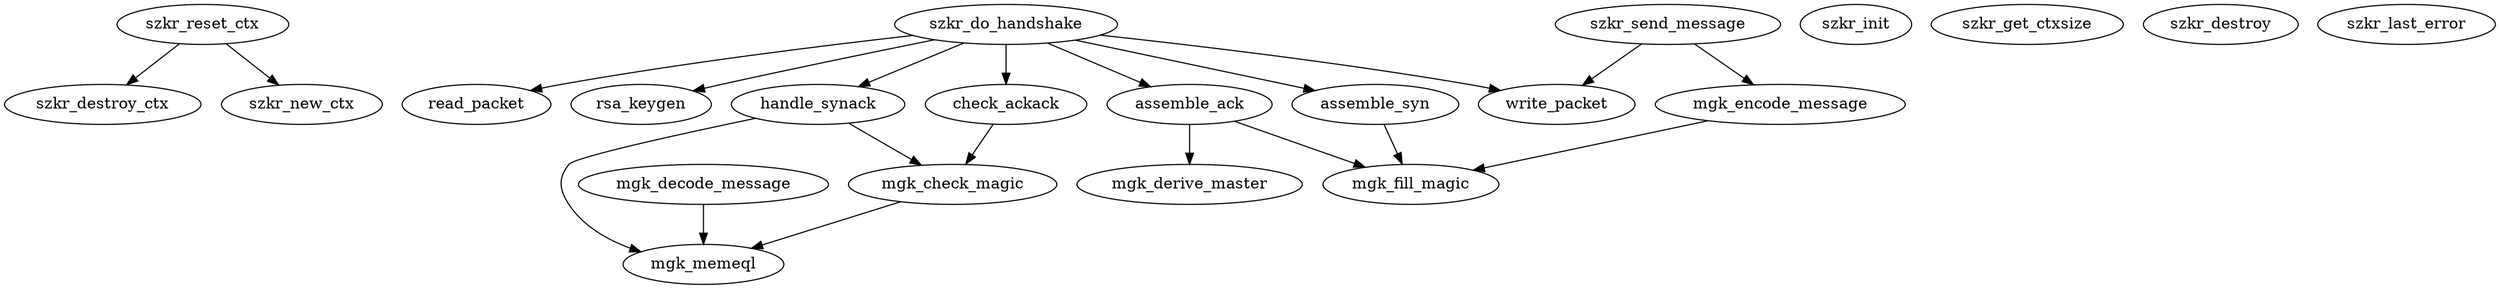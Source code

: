digraph callgraph {
"szkr_reset_ctx" -> "szkr_destroy_ctx" [style=solid];
"szkr_reset_ctx" -> "szkr_new_ctx" [style=solid];
"handle_synack" -> "mgk_check_magic" [style=solid];
"handle_synack" -> "mgk_memeql" [style=solid];
"mgk_encode_message" -> "mgk_fill_magic" [style=solid];
"assemble_ack" -> "mgk_derive_master" [style=solid];
"assemble_ack" -> "mgk_fill_magic" [style=solid];
"szkr_do_handshake" -> "assemble_ack" [style=solid];
"szkr_do_handshake" -> "handle_synack" [style=solid];
"szkr_do_handshake" -> "read_packet" [style=solid];
"szkr_do_handshake" -> "rsa_keygen" [style=solid];
"szkr_do_handshake" -> "assemble_syn" [style=solid];
"szkr_do_handshake" -> "check_ackack" [style=solid];
"szkr_do_handshake" -> "write_packet" [style=solid];
"mgk_check_magic" -> "mgk_memeql" [style=solid];
"szkr_send_message" -> "write_packet" [style=solid];
"szkr_send_message" -> "mgk_encode_message" [style=solid];
"mgk_decode_message" -> "mgk_memeql" [style=solid];
"check_ackack" -> "mgk_check_magic" [style=solid];
"assemble_syn" -> "mgk_fill_magic" [style=solid];
"szkr_init";
"szkr_get_ctxsize";
"szkr_destroy";
"szkr_last_error";
}
